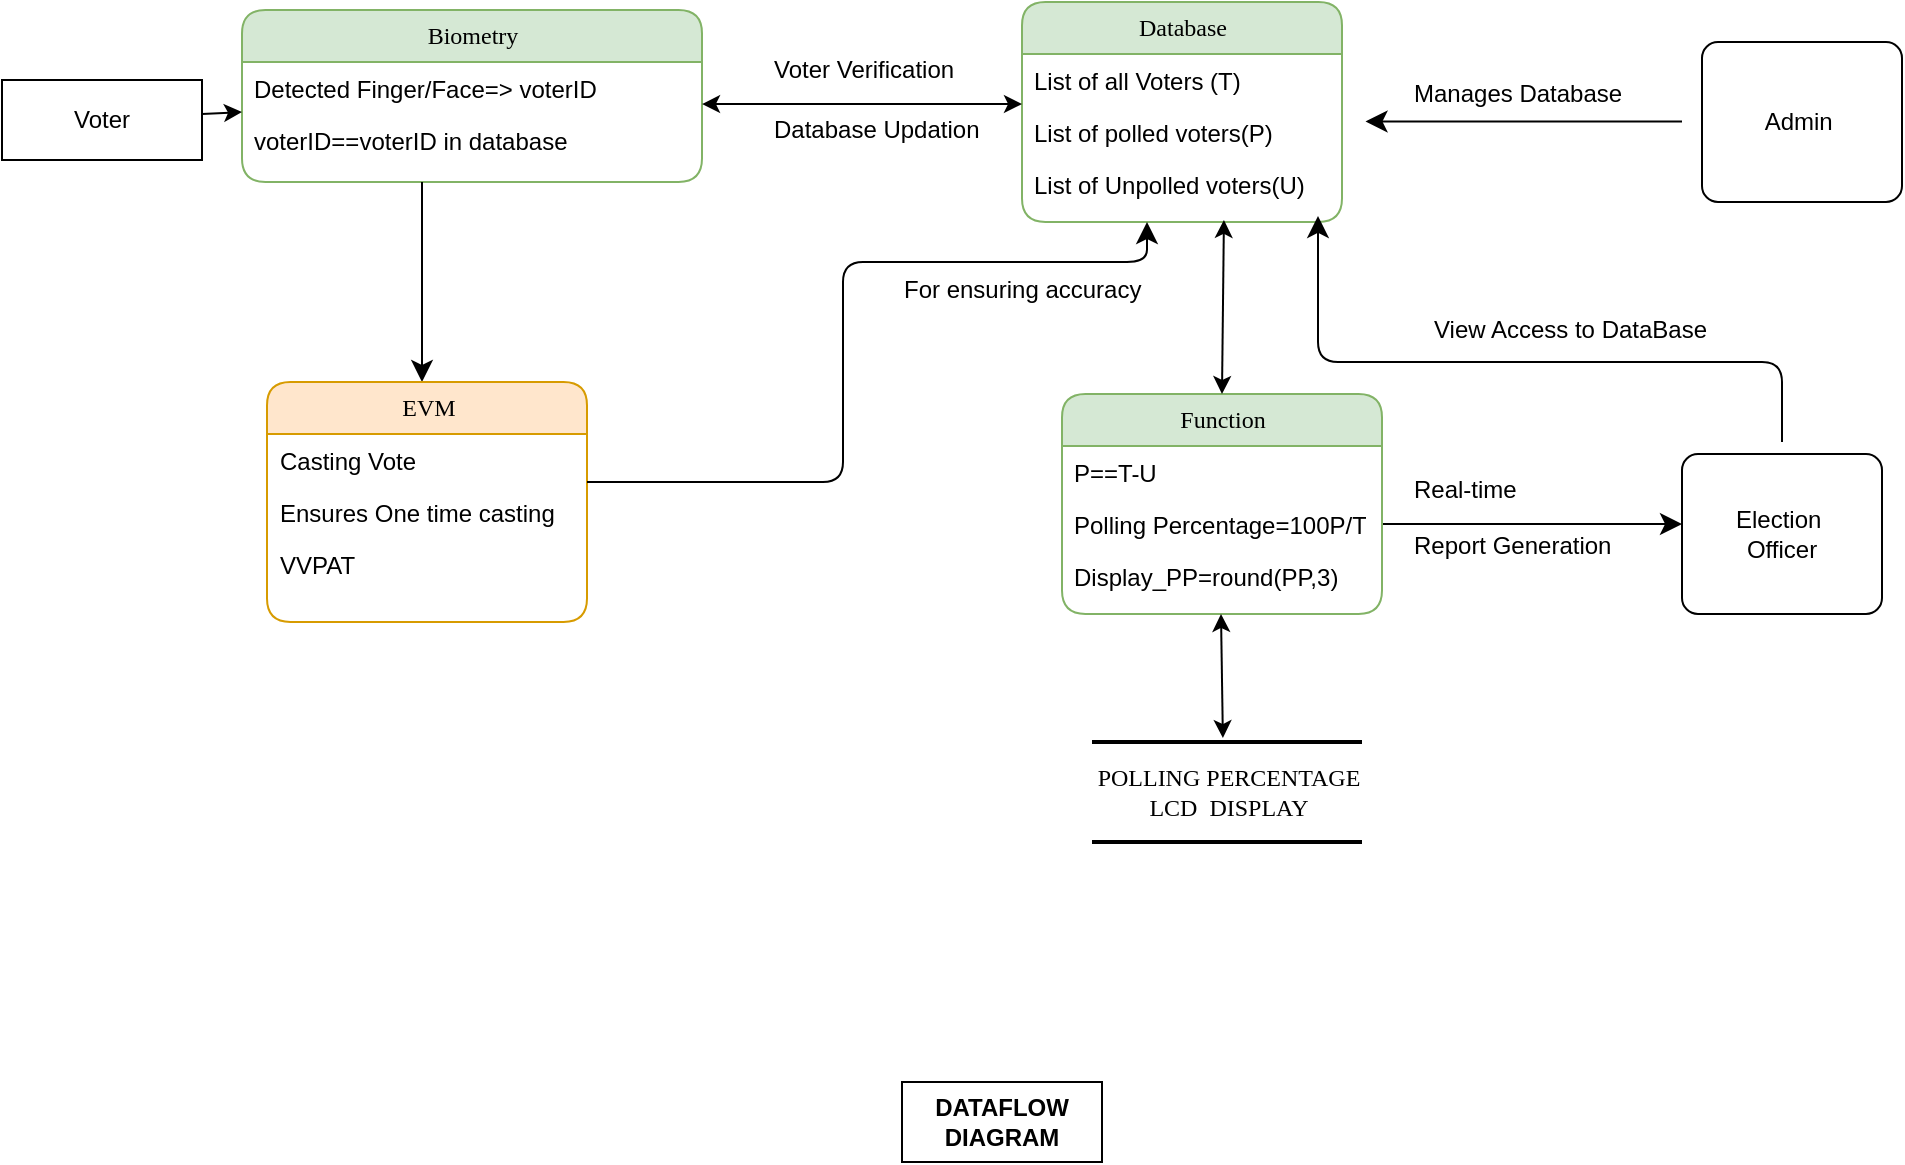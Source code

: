 <mxfile version="16.1.0" type="github">
  <diagram name="Page-1" id="5d7acffa-a066-3a61-03fe-96351882024d">
    <mxGraphModel dx="765" dy="718" grid="1" gridSize="10" guides="1" tooltips="1" connect="1" arrows="1" fold="1" page="1" pageScale="1" pageWidth="1100" pageHeight="850" background="#ffffff" math="0" shadow="0">
      <root>
        <mxCell id="0" />
        <mxCell id="1" parent="0" />
        <mxCell id="21ea969265ad0168-6" value="Biometry" style="swimlane;html=1;fontStyle=0;childLayout=stackLayout;horizontal=1;startSize=26;fillColor=#d5e8d4;horizontalStack=0;resizeParent=1;resizeLast=0;collapsible=1;marginBottom=0;swimlaneFillColor=#ffffff;align=center;rounded=1;shadow=0;comic=0;labelBackgroundColor=none;strokeWidth=1;fontFamily=Verdana;fontSize=12;strokeColor=#82b366;" parent="1" vertex="1">
          <mxGeometry x="160" y="74" width="230" height="86" as="geometry" />
        </mxCell>
        <mxCell id="21ea969265ad0168-7" value="Detected Finger/Face=&amp;gt; voterID" style="text;html=1;strokeColor=none;fillColor=none;spacingLeft=4;spacingRight=4;whiteSpace=wrap;overflow=hidden;rotatable=0;points=[[0,0.5],[1,0.5]];portConstraint=eastwest;" parent="21ea969265ad0168-6" vertex="1">
          <mxGeometry y="26" width="230" height="26" as="geometry" />
        </mxCell>
        <mxCell id="k0iCGIZwK5XY6Tetu4Sc-2" value="" style="endArrow=classic;html=1;rounded=0;entryX=0;entryY=-0.038;entryDx=0;entryDy=0;entryPerimeter=0;" parent="21ea969265ad0168-6" target="21ea969265ad0168-8" edge="1">
          <mxGeometry width="50" height="50" relative="1" as="geometry">
            <mxPoint x="-20" y="52" as="sourcePoint" />
            <mxPoint x="50" y="52" as="targetPoint" />
          </mxGeometry>
        </mxCell>
        <mxCell id="21ea969265ad0168-8" value="voterID==voterID in database" style="text;html=1;strokeColor=none;fillColor=none;spacingLeft=4;spacingRight=4;whiteSpace=wrap;overflow=hidden;rotatable=0;points=[[0,0.5],[1,0.5]];portConstraint=eastwest;" parent="21ea969265ad0168-6" vertex="1">
          <mxGeometry y="52" width="230" height="26" as="geometry" />
        </mxCell>
        <mxCell id="21ea969265ad0168-42" style="edgeStyle=orthogonalEdgeStyle;html=1;exitX=1;exitY=0.5;labelBackgroundColor=none;startFill=0;startSize=8;endFill=1;endSize=8;fontFamily=Verdana;fontSize=12;" parent="1" edge="1">
          <mxGeometry relative="1" as="geometry">
            <Array as="points" />
            <mxPoint x="250" y="160" as="sourcePoint" />
            <mxPoint x="250" y="260" as="targetPoint" />
          </mxGeometry>
        </mxCell>
        <mxCell id="21ea969265ad0168-43" style="edgeStyle=orthogonalEdgeStyle;html=1;labelBackgroundColor=none;startFill=0;startSize=8;endFill=1;endSize=8;fontFamily=Verdana;fontSize=12;" parent="1" edge="1">
          <mxGeometry relative="1" as="geometry">
            <mxPoint x="880" y="331" as="targetPoint" />
            <mxPoint x="720" y="331" as="sourcePoint" />
          </mxGeometry>
        </mxCell>
        <mxCell id="21ea969265ad0168-50" style="edgeStyle=elbowEdgeStyle;html=1;labelBackgroundColor=none;startFill=0;startSize=8;endFill=1;endSize=8;fontFamily=Verdana;fontSize=12;elbow=vertical;entryX=1.011;entryY=0.152;entryPerimeter=0;" parent="1" edge="1">
          <mxGeometry relative="1" as="geometry">
            <mxPoint x="721.76" y="129.5" as="targetPoint" />
            <mxPoint x="880" y="129.74" as="sourcePoint" />
            <Array as="points">
              <mxPoint x="810" y="129.74" />
            </Array>
          </mxGeometry>
        </mxCell>
        <mxCell id="k0iCGIZwK5XY6Tetu4Sc-1" value="Voter" style="whiteSpace=wrap;html=1;align=center;" parent="1" vertex="1">
          <mxGeometry x="40" y="109" width="100" height="40" as="geometry" />
        </mxCell>
        <mxCell id="k0iCGIZwK5XY6Tetu4Sc-5" value="Database" style="swimlane;html=1;fontStyle=0;childLayout=stackLayout;horizontal=1;startSize=26;fillColor=#d5e8d4;horizontalStack=0;resizeParent=1;resizeLast=0;collapsible=1;marginBottom=0;swimlaneFillColor=#ffffff;align=center;rounded=1;shadow=0;comic=0;labelBackgroundColor=none;strokeWidth=1;fontFamily=Verdana;fontSize=12;strokeColor=#82b366;" parent="1" vertex="1">
          <mxGeometry x="550" y="70" width="160" height="110" as="geometry" />
        </mxCell>
        <mxCell id="k0iCGIZwK5XY6Tetu4Sc-6" value="List of all Voters (T)" style="text;html=1;strokeColor=none;fillColor=none;spacingLeft=4;spacingRight=4;whiteSpace=wrap;overflow=hidden;rotatable=0;points=[[0,0.5],[1,0.5]];portConstraint=eastwest;" parent="k0iCGIZwK5XY6Tetu4Sc-5" vertex="1">
          <mxGeometry y="26" width="160" height="26" as="geometry" />
        </mxCell>
        <mxCell id="k0iCGIZwK5XY6Tetu4Sc-8" value="List of polled voters(P)" style="text;html=1;strokeColor=none;fillColor=none;spacingLeft=4;spacingRight=4;whiteSpace=wrap;overflow=hidden;rotatable=0;points=[[0,0.5],[1,0.5]];portConstraint=eastwest;" parent="k0iCGIZwK5XY6Tetu4Sc-5" vertex="1">
          <mxGeometry y="52" width="160" height="26" as="geometry" />
        </mxCell>
        <mxCell id="k0iCGIZwK5XY6Tetu4Sc-9" value="List of Unpolled voters(U)" style="text;html=1;strokeColor=none;fillColor=none;spacingLeft=4;spacingRight=4;whiteSpace=wrap;overflow=hidden;rotatable=0;points=[[0,0.5],[1,0.5]];portConstraint=eastwest;" parent="k0iCGIZwK5XY6Tetu4Sc-5" vertex="1">
          <mxGeometry y="78" width="160" height="26" as="geometry" />
        </mxCell>
        <mxCell id="k0iCGIZwK5XY6Tetu4Sc-10" value="Function" style="swimlane;html=1;fontStyle=0;childLayout=stackLayout;horizontal=1;startSize=26;fillColor=#d5e8d4;horizontalStack=0;resizeParent=1;resizeLast=0;collapsible=1;marginBottom=0;swimlaneFillColor=#ffffff;align=center;rounded=1;shadow=0;comic=0;labelBackgroundColor=none;strokeWidth=1;fontFamily=Verdana;fontSize=12;strokeColor=#82b366;" parent="1" vertex="1">
          <mxGeometry x="570" y="266" width="160" height="110" as="geometry" />
        </mxCell>
        <mxCell id="k0iCGIZwK5XY6Tetu4Sc-11" value="P==T-U" style="text;html=1;strokeColor=none;fillColor=none;spacingLeft=4;spacingRight=4;whiteSpace=wrap;overflow=hidden;rotatable=0;points=[[0,0.5],[1,0.5]];portConstraint=eastwest;" parent="k0iCGIZwK5XY6Tetu4Sc-10" vertex="1">
          <mxGeometry y="26" width="160" height="26" as="geometry" />
        </mxCell>
        <mxCell id="k0iCGIZwK5XY6Tetu4Sc-12" value="Polling Percentage=100P/T" style="text;html=1;strokeColor=none;fillColor=none;spacingLeft=4;spacingRight=4;whiteSpace=wrap;overflow=hidden;rotatable=0;points=[[0,0.5],[1,0.5]];portConstraint=eastwest;" parent="k0iCGIZwK5XY6Tetu4Sc-10" vertex="1">
          <mxGeometry y="52" width="160" height="26" as="geometry" />
        </mxCell>
        <mxCell id="k0iCGIZwK5XY6Tetu4Sc-13" value="Display_PP=round(PP,3)" style="text;html=1;strokeColor=none;fillColor=none;spacingLeft=4;spacingRight=4;whiteSpace=wrap;overflow=hidden;rotatable=0;points=[[0,0.5],[1,0.5]];portConstraint=eastwest;" parent="k0iCGIZwK5XY6Tetu4Sc-10" vertex="1">
          <mxGeometry y="78" width="160" height="26" as="geometry" />
        </mxCell>
        <mxCell id="k0iCGIZwK5XY6Tetu4Sc-14" value="POLLING PERCENTAGE&lt;br&gt;LCD&amp;nbsp; DISPLAY" style="html=1;rounded=0;shadow=0;comic=0;labelBackgroundColor=none;strokeWidth=2;fontFamily=Verdana;fontSize=12;align=center;shape=mxgraph.ios7ui.horLines;" parent="1" vertex="1">
          <mxGeometry x="585" y="440" width="135" height="50" as="geometry" />
        </mxCell>
        <mxCell id="k0iCGIZwK5XY6Tetu4Sc-15" value="" style="endArrow=classic;startArrow=classic;html=1;rounded=0;exitX=0.507;exitY=-0.04;exitDx=0;exitDy=0;exitPerimeter=0;entryX=0.5;entryY=1;entryDx=0;entryDy=0;" parent="1" edge="1">
          <mxGeometry width="50" height="50" relative="1" as="geometry">
            <mxPoint x="650.445" y="438" as="sourcePoint" />
            <mxPoint x="649.5" y="376" as="targetPoint" />
          </mxGeometry>
        </mxCell>
        <mxCell id="k0iCGIZwK5XY6Tetu4Sc-17" value="" style="endArrow=classic;startArrow=classic;html=1;rounded=0;entryX=0.631;entryY=1.192;entryDx=0;entryDy=0;entryPerimeter=0;" parent="1" target="k0iCGIZwK5XY6Tetu4Sc-9" edge="1">
          <mxGeometry width="50" height="50" relative="1" as="geometry">
            <mxPoint x="649.996" y="266" as="sourcePoint" />
            <mxPoint x="670.13" y="178.988" as="targetPoint" />
          </mxGeometry>
        </mxCell>
        <mxCell id="k0iCGIZwK5XY6Tetu4Sc-18" value="Admin&amp;nbsp;" style="rounded=1;arcSize=10;whiteSpace=wrap;html=1;align=center;" parent="1" vertex="1">
          <mxGeometry x="890" y="90" width="100" height="80" as="geometry" />
        </mxCell>
        <mxCell id="k0iCGIZwK5XY6Tetu4Sc-19" value="Manages Database" style="text;strokeColor=none;fillColor=none;spacingLeft=4;spacingRight=4;overflow=hidden;rotatable=0;points=[[0,0.5],[1,0.5]];portConstraint=eastwest;fontSize=12;" parent="1" vertex="1">
          <mxGeometry x="740" y="102" width="120" height="30" as="geometry" />
        </mxCell>
        <mxCell id="k0iCGIZwK5XY6Tetu4Sc-21" value="Election&amp;nbsp;&lt;br&gt;Officer" style="rounded=1;arcSize=10;whiteSpace=wrap;html=1;align=center;" parent="1" vertex="1">
          <mxGeometry x="880" y="296" width="100" height="80" as="geometry" />
        </mxCell>
        <mxCell id="k0iCGIZwK5XY6Tetu4Sc-22" value="Real-time &#xa;&#xa;Report Generation" style="text;strokeColor=none;fillColor=none;spacingLeft=4;spacingRight=4;overflow=hidden;rotatable=0;points=[[0,0.5],[1,0.5]];portConstraint=eastwest;fontSize=12;" parent="1" vertex="1">
          <mxGeometry x="740" y="300" width="120" height="60" as="geometry" />
        </mxCell>
        <mxCell id="k0iCGIZwK5XY6Tetu4Sc-25" value="Voter Verification" style="text;strokeColor=none;fillColor=none;spacingLeft=4;spacingRight=4;overflow=hidden;rotatable=0;points=[[0,0.5],[1,0.5]];portConstraint=eastwest;fontSize=12;" parent="1" vertex="1">
          <mxGeometry x="420" y="90" width="120" height="30" as="geometry" />
        </mxCell>
        <mxCell id="k0iCGIZwK5XY6Tetu4Sc-27" value="EVM" style="swimlane;html=1;fontStyle=0;childLayout=stackLayout;horizontal=1;startSize=26;fillColor=#ffe6cc;horizontalStack=0;resizeParent=1;resizeLast=0;collapsible=1;marginBottom=0;swimlaneFillColor=#ffffff;align=center;rounded=1;shadow=0;comic=0;labelBackgroundColor=none;strokeWidth=1;fontFamily=Verdana;fontSize=12;strokeColor=#d79b00;" parent="1" vertex="1">
          <mxGeometry x="172.5" y="260" width="160" height="120" as="geometry" />
        </mxCell>
        <mxCell id="k0iCGIZwK5XY6Tetu4Sc-29" value="Casting Vote" style="text;html=1;strokeColor=none;fillColor=none;spacingLeft=4;spacingRight=4;whiteSpace=wrap;overflow=hidden;rotatable=0;points=[[0,0.5],[1,0.5]];portConstraint=eastwest;" parent="k0iCGIZwK5XY6Tetu4Sc-27" vertex="1">
          <mxGeometry y="26" width="160" height="26" as="geometry" />
        </mxCell>
        <mxCell id="k0iCGIZwK5XY6Tetu4Sc-30" value="Ensures One time casting" style="text;html=1;strokeColor=none;fillColor=none;spacingLeft=4;spacingRight=4;whiteSpace=wrap;overflow=hidden;rotatable=0;points=[[0,0.5],[1,0.5]];portConstraint=eastwest;" parent="k0iCGIZwK5XY6Tetu4Sc-27" vertex="1">
          <mxGeometry y="52" width="160" height="26" as="geometry" />
        </mxCell>
        <mxCell id="k0iCGIZwK5XY6Tetu4Sc-31" value="VVPAT" style="text;html=1;strokeColor=none;fillColor=none;spacingLeft=4;spacingRight=4;whiteSpace=wrap;overflow=hidden;rotatable=0;points=[[0,0.5],[1,0.5]];portConstraint=eastwest;" parent="k0iCGIZwK5XY6Tetu4Sc-27" vertex="1">
          <mxGeometry y="78" width="160" height="26" as="geometry" />
        </mxCell>
        <mxCell id="k0iCGIZwK5XY6Tetu4Sc-32" value="" style="endArrow=classic;startArrow=classic;html=1;rounded=0;exitX=1;exitY=0.808;exitDx=0;exitDy=0;exitPerimeter=0;" parent="1" source="21ea969265ad0168-7" edge="1">
          <mxGeometry width="50" height="50" relative="1" as="geometry">
            <mxPoint x="400" y="117" as="sourcePoint" />
            <mxPoint x="550" y="121" as="targetPoint" />
          </mxGeometry>
        </mxCell>
        <mxCell id="k0iCGIZwK5XY6Tetu4Sc-33" style="edgeStyle=elbowEdgeStyle;html=1;labelBackgroundColor=none;startFill=0;startSize=8;endFill=1;endSize=8;fontFamily=Verdana;fontSize=12;elbow=vertical;entryX=0.925;entryY=1.115;entryPerimeter=0;entryDx=0;entryDy=0;" parent="1" target="k0iCGIZwK5XY6Tetu4Sc-9" edge="1">
          <mxGeometry relative="1" as="geometry">
            <mxPoint x="721.76" y="149" as="targetPoint" />
            <mxPoint x="930" y="290" as="sourcePoint" />
            <Array as="points">
              <mxPoint x="830" y="250" />
            </Array>
          </mxGeometry>
        </mxCell>
        <mxCell id="k0iCGIZwK5XY6Tetu4Sc-34" value="View Access to DataBase" style="text;strokeColor=none;fillColor=none;spacingLeft=4;spacingRight=4;overflow=hidden;rotatable=0;points=[[0,0.5],[1,0.5]];portConstraint=eastwest;fontSize=12;" parent="1" vertex="1">
          <mxGeometry x="750" y="220" width="170" height="30" as="geometry" />
        </mxCell>
        <mxCell id="k0iCGIZwK5XY6Tetu4Sc-37" style="edgeStyle=orthogonalEdgeStyle;html=1;labelBackgroundColor=none;startFill=0;startSize=8;endFill=1;endSize=8;fontFamily=Verdana;fontSize=12;" parent="1" edge="1">
          <mxGeometry relative="1" as="geometry">
            <Array as="points">
              <mxPoint x="460.5" y="310" />
              <mxPoint x="460.5" y="200" />
              <mxPoint x="612.5" y="200" />
            </Array>
            <mxPoint x="332.5" y="310" as="sourcePoint" />
            <mxPoint x="612.5" y="180" as="targetPoint" />
          </mxGeometry>
        </mxCell>
        <mxCell id="k0iCGIZwK5XY6Tetu4Sc-39" value="For ensuring accuracy" style="text;strokeColor=none;fillColor=none;spacingLeft=4;spacingRight=4;overflow=hidden;rotatable=0;points=[[0,0.5],[1,0.5]];portConstraint=eastwest;fontSize=12;" parent="1" vertex="1">
          <mxGeometry x="485" y="200" width="130" height="30" as="geometry" />
        </mxCell>
        <mxCell id="k0iCGIZwK5XY6Tetu4Sc-40" value="Database Updation" style="text;strokeColor=none;fillColor=none;spacingLeft=4;spacingRight=4;overflow=hidden;rotatable=0;points=[[0,0.5],[1,0.5]];portConstraint=eastwest;fontSize=12;" parent="1" vertex="1">
          <mxGeometry x="420" y="120" width="120" height="30" as="geometry" />
        </mxCell>
        <mxCell id="b_hp3t6E6kEk6DsOMXUC-1" value="&lt;b&gt;DATAFLOW DIAGRAM&lt;/b&gt;" style="whiteSpace=wrap;html=1;align=center;" vertex="1" parent="1">
          <mxGeometry x="490" y="610" width="100" height="40" as="geometry" />
        </mxCell>
      </root>
    </mxGraphModel>
  </diagram>
</mxfile>
